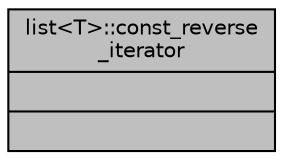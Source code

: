 digraph "list&lt;T&gt;::const_reverse_iterator"
{
 // INTERACTIVE_SVG=YES
  bgcolor="transparent";
  edge [fontname="Helvetica",fontsize="10",labelfontname="Helvetica",labelfontsize="10"];
  node [fontname="Helvetica",fontsize="10",shape=record];
  Node1 [label="{list\<T\>::const_reverse\l_iterator\n||}",height=0.2,width=0.4,color="black", fillcolor="grey75", style="filled", fontcolor="black"];
}
